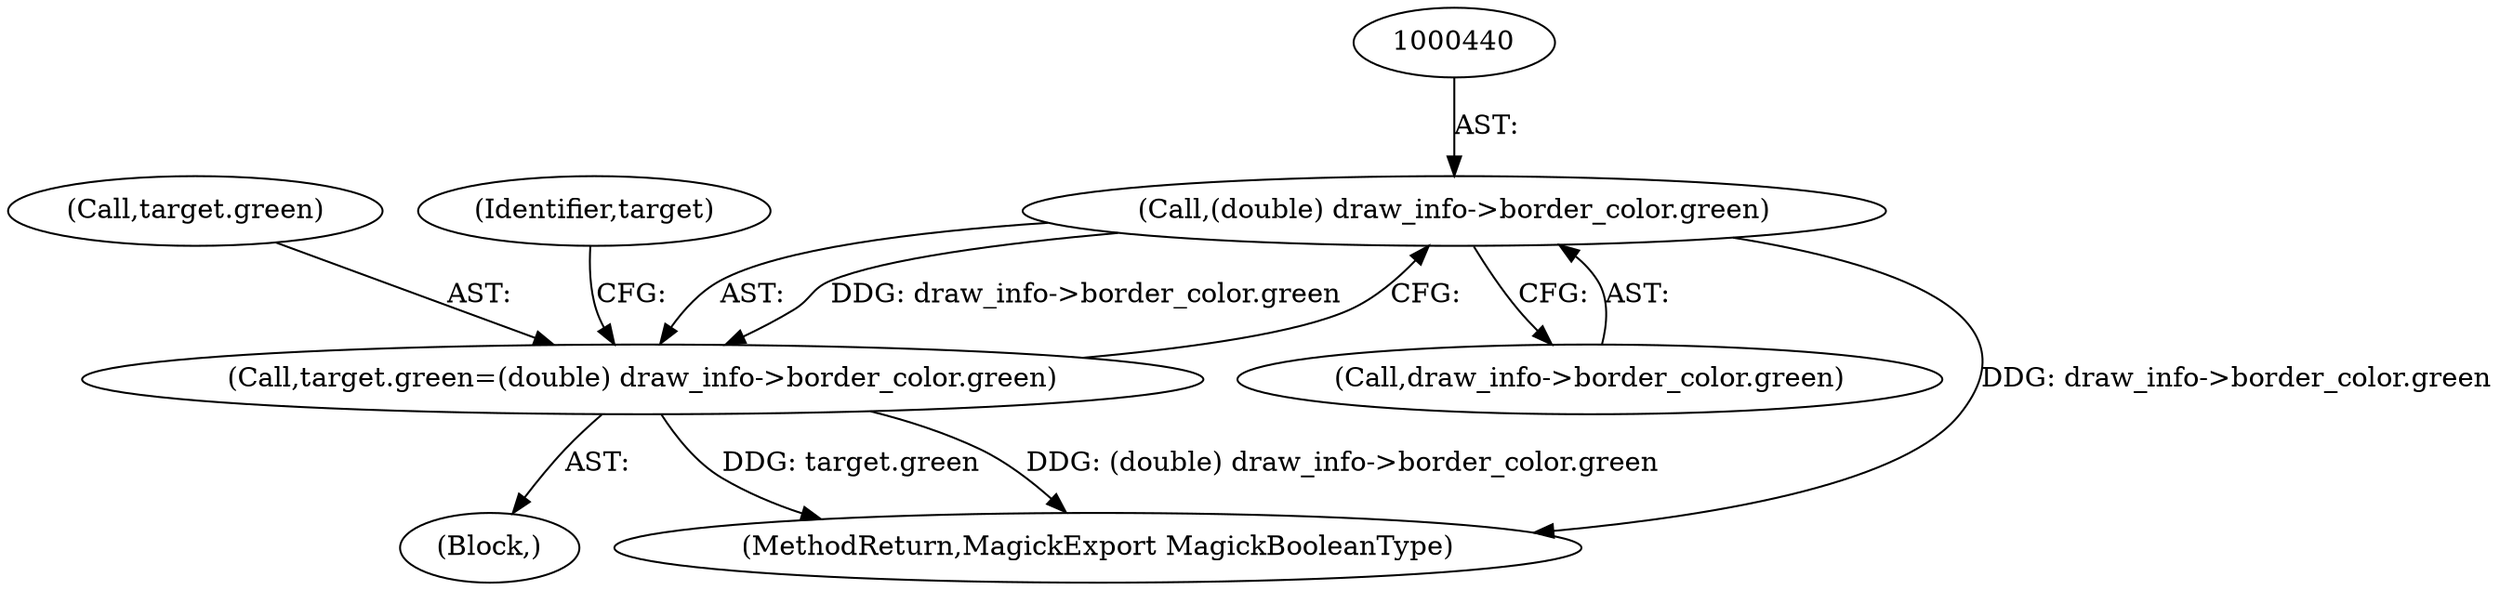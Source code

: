 digraph "0_ImageMagick_726812fa2fa7ce16bcf58f6e115f65427a1c0950_2@pointer" {
"1000439" [label="(Call,(double) draw_info->border_color.green)"];
"1000435" [label="(Call,target.green=(double) draw_info->border_color.green)"];
"1000435" [label="(Call,target.green=(double) draw_info->border_color.green)"];
"1000441" [label="(Call,draw_info->border_color.green)"];
"1000423" [label="(Block,)"];
"1001629" [label="(MethodReturn,MagickExport MagickBooleanType)"];
"1000439" [label="(Call,(double) draw_info->border_color.green)"];
"1000436" [label="(Call,target.green)"];
"1000448" [label="(Identifier,target)"];
"1000439" -> "1000435"  [label="AST: "];
"1000439" -> "1000441"  [label="CFG: "];
"1000440" -> "1000439"  [label="AST: "];
"1000441" -> "1000439"  [label="AST: "];
"1000435" -> "1000439"  [label="CFG: "];
"1000439" -> "1001629"  [label="DDG: draw_info->border_color.green"];
"1000439" -> "1000435"  [label="DDG: draw_info->border_color.green"];
"1000435" -> "1000423"  [label="AST: "];
"1000436" -> "1000435"  [label="AST: "];
"1000448" -> "1000435"  [label="CFG: "];
"1000435" -> "1001629"  [label="DDG: target.green"];
"1000435" -> "1001629"  [label="DDG: (double) draw_info->border_color.green"];
}
